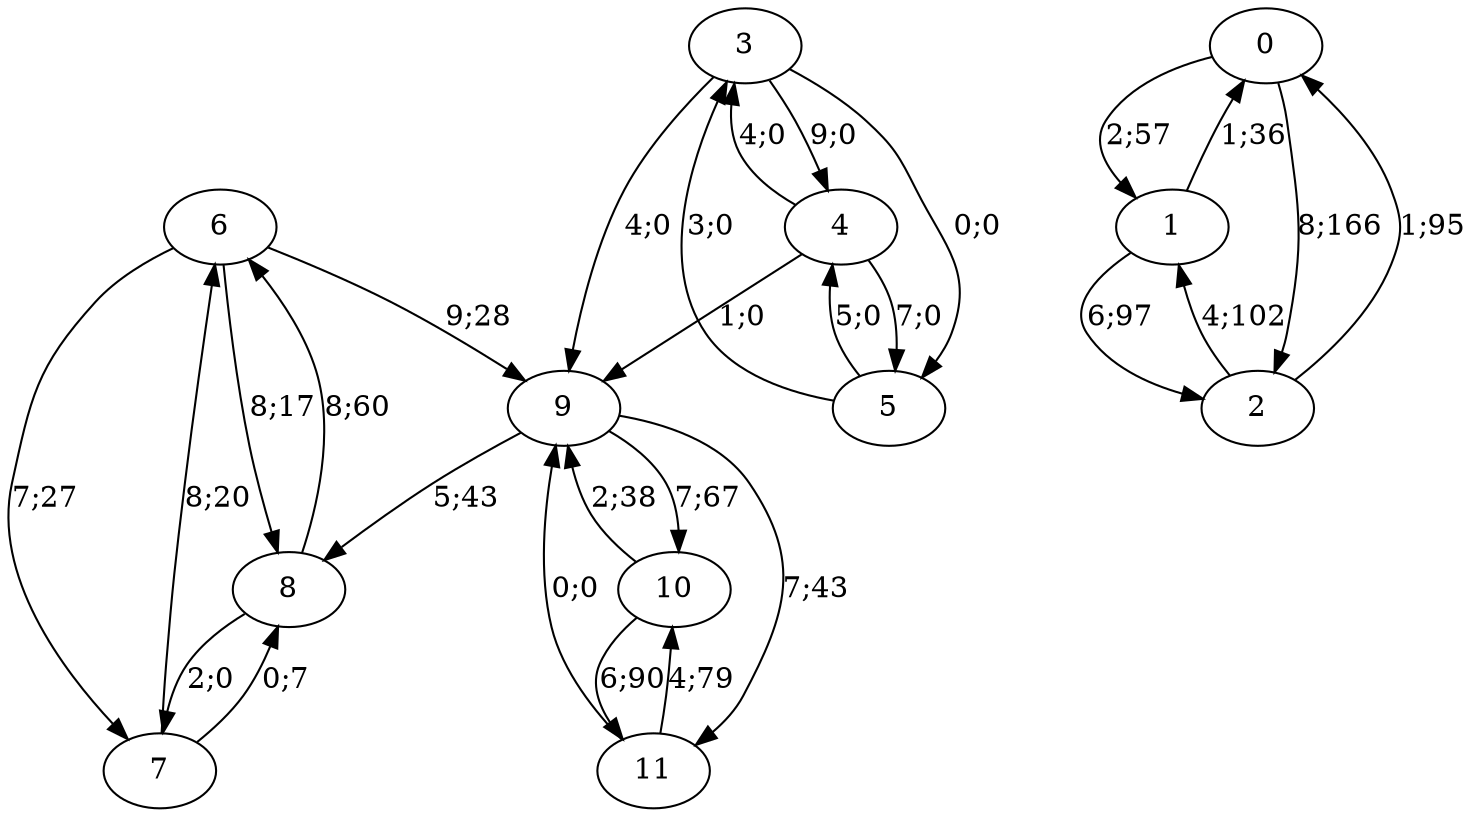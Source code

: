 digraph graph1484 {














6 -> 9 [color=black,label="9;28"]
6 -> 7 [color=black,label="7;27"]
6 -> 8 [color=black,label="8;17"]


7 -> 6 [color=black,label="8;20"]
7 -> 8 [color=black,label="0;7"]


8 -> 6 [color=black,label="8;60"]
8 -> 7 [color=black,label="2;0"]


























9 -> 8 [color=black,label="5;43"]
9 -> 10 [color=black,label="7;67"]
9 -> 11 [color=black,label="7;43"]


10 -> 9 [color=black,label="2;38"]
10 -> 11 [color=black,label="6;90"]


11 -> 9 [color=black,label="0;0"]
11 -> 10 [color=black,label="4;79"]


0 -> 1 [color=black,label="2;57"]
0 -> 2 [color=black,label="8;166"]


1 -> 0 [color=black,label="1;36"]
1 -> 2 [color=black,label="6;97"]


2 -> 0 [color=black,label="1;95"]
2 -> 1 [color=black,label="4;102"]


























3 -> 9 [color=black,label="4;0"]
3 -> 4 [color=black,label="9;0"]
3 -> 5 [color=black,label="0;0"]


4 -> 9 [color=black,label="1;0"]
4 -> 3 [color=black,label="4;0"]
4 -> 5 [color=black,label="7;0"]


5 -> 3 [color=black,label="3;0"]
5 -> 4 [color=black,label="5;0"]













}